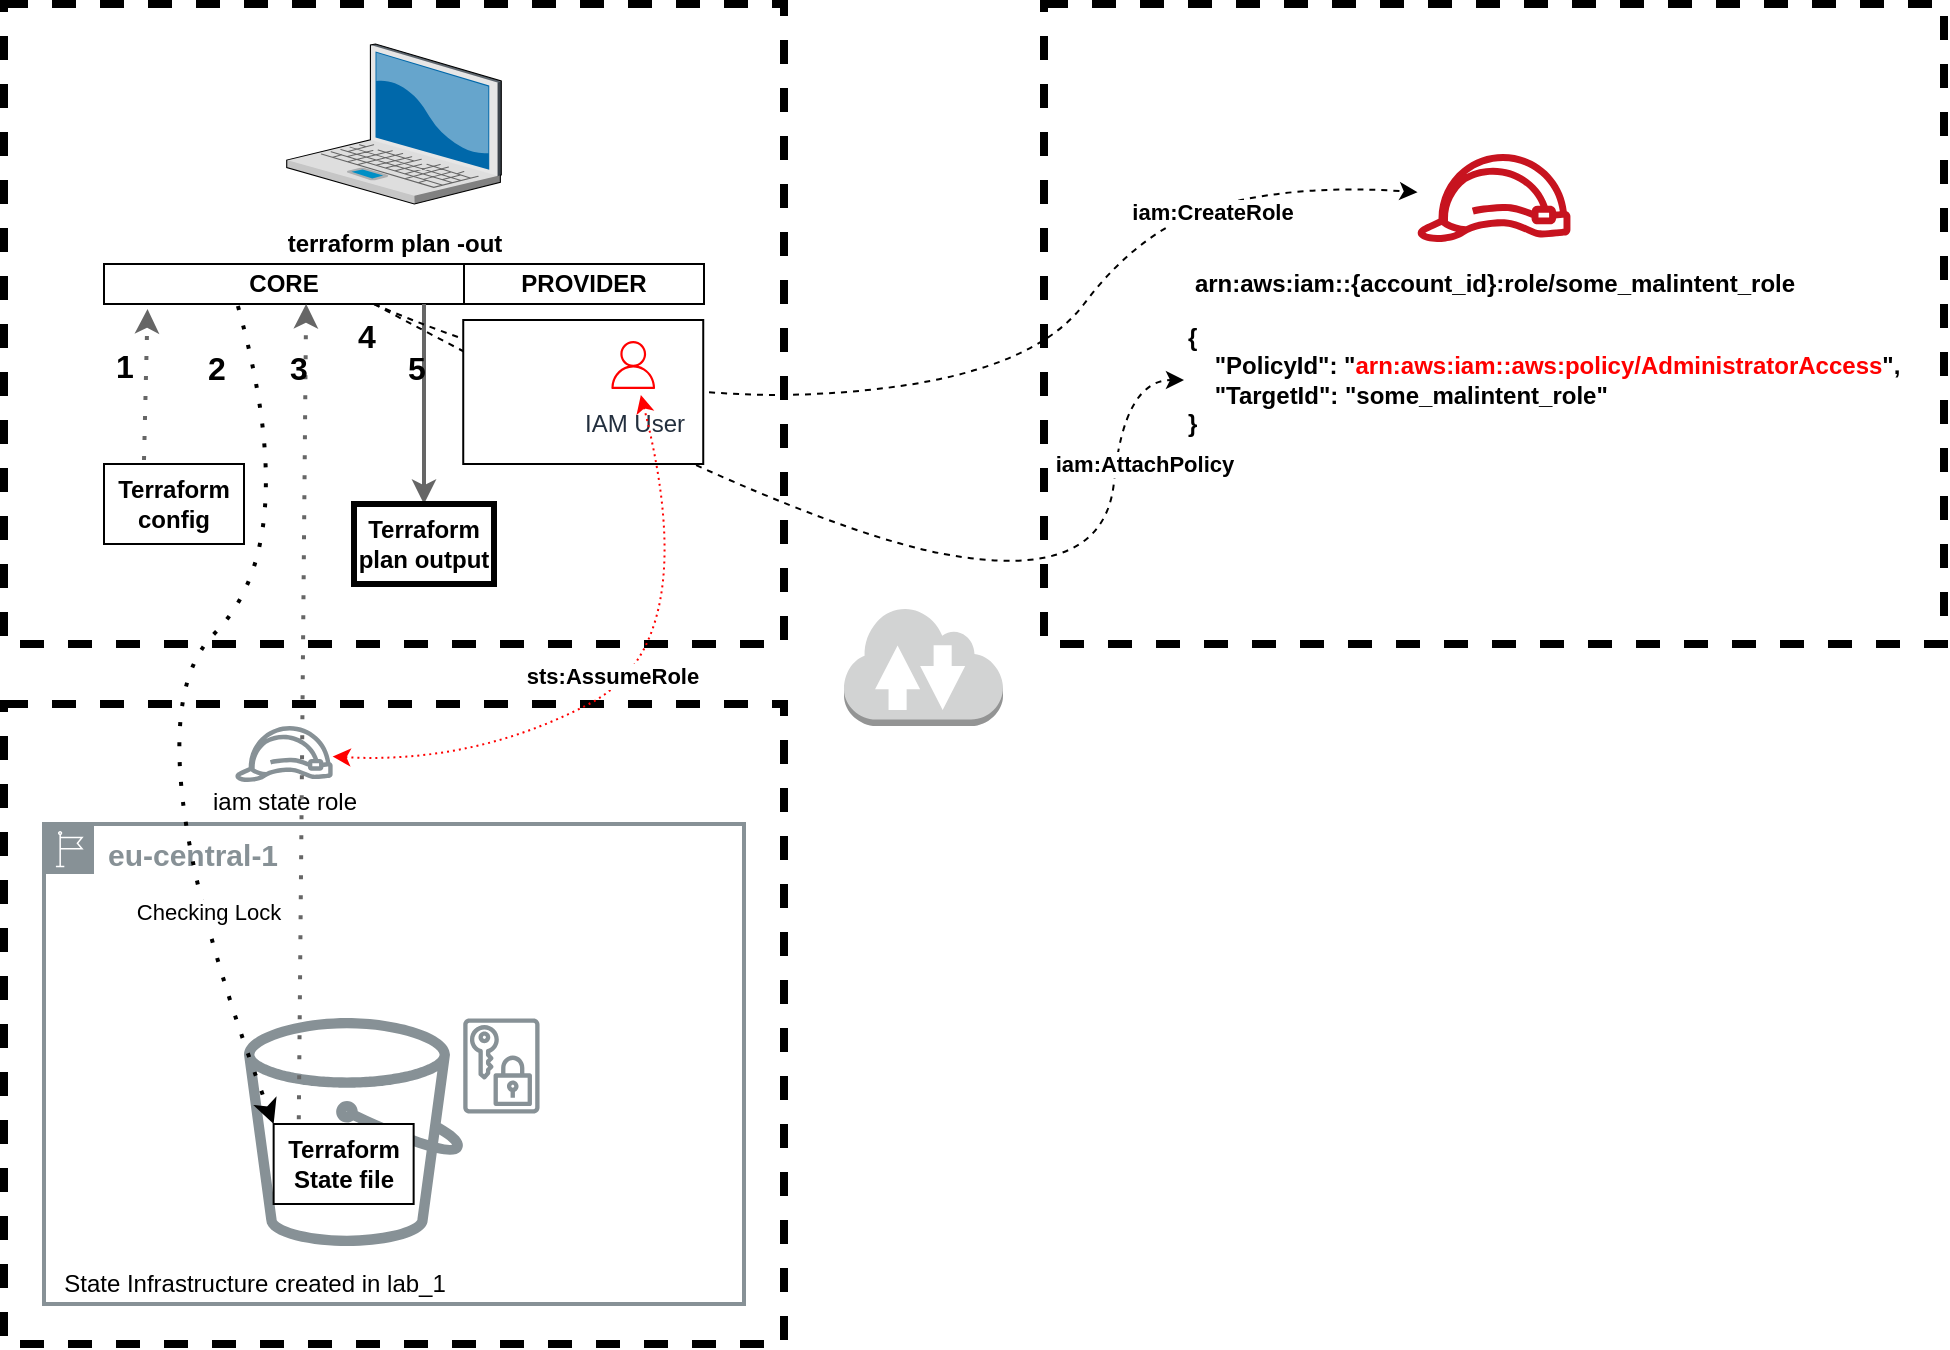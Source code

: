 <mxfile version="13.7.5" type="device"><diagram id="qVd_QFV3y8SOTGqyD-K3" name="Page-1"><mxGraphModel dx="2696" dy="1109" grid="1" gridSize="10" guides="1" tooltips="1" connect="1" arrows="1" fold="1" page="1" pageScale="1" pageWidth="850" pageHeight="1100" math="0" shadow="0"><root><mxCell id="0"/><mxCell id="1" parent="0"/><mxCell id="-T2PThqUDb3KptBthZA--11" value="" style="rounded=0;whiteSpace=wrap;html=1;fillColor=none;strokeWidth=4;dashed=1;" parent="1" vertex="1"><mxGeometry x="290" y="70" width="450" height="320" as="geometry"/></mxCell><mxCell id="-T2PThqUDb3KptBthZA--12" value="&lt;font style=&quot;font-size: 15px&quot;&gt;&lt;b&gt;eu-central-1&lt;/b&gt;&lt;/font&gt;" style="outlineConnect=0;gradientColor=none;html=1;whiteSpace=wrap;fontSize=12;fontStyle=0;shape=mxgraph.aws4.group;grIcon=mxgraph.aws4.group_region;fillColor=none;verticalAlign=top;align=left;spacingLeft=30;fontColor=#879196;strokeColor=#879196;strokeWidth=2;" parent="1" vertex="1"><mxGeometry x="-210" y="480" width="350" height="240" as="geometry"/></mxCell><mxCell id="iDBqMnYmGEMwvW7wy_eE-20" value="" style="rounded=0;whiteSpace=wrap;html=1;dashed=1;strokeWidth=4;fillColor=none;" parent="1" vertex="1"><mxGeometry x="-230" y="70" width="390" height="320" as="geometry"/></mxCell><mxCell id="-T2PThqUDb3KptBthZA--15" value="" style="rounded=0;whiteSpace=wrap;html=1;dashed=1;strokeWidth=4;fillColor=none;" parent="1" vertex="1"><mxGeometry x="-230" y="420" width="390" height="320" as="geometry"/></mxCell><mxCell id="-T2PThqUDb3KptBthZA--14" value="" style="outlineConnect=0;fontColor=#232F3E;gradientColor=none;strokeColor=none;dashed=0;verticalLabelPosition=bottom;verticalAlign=top;align=center;html=1;fontSize=12;fontStyle=0;aspect=fixed;pointerEvents=1;shape=mxgraph.aws4.bucket;fillColor=#879196;" parent="1" vertex="1"><mxGeometry x="-110" y="577" width="109.62" height="114" as="geometry"/></mxCell><mxCell id="-T2PThqUDb3KptBthZA--1" value="" style="verticalLabelPosition=bottom;aspect=fixed;html=1;verticalAlign=top;strokeColor=none;align=center;outlineConnect=0;shape=mxgraph.citrix.laptop_2;fontStyle=1" parent="1" vertex="1"><mxGeometry x="-88.64" y="90" width="107.28" height="80" as="geometry"/></mxCell><mxCell id="-T2PThqUDb3KptBthZA--2" value="terraform plan -out" style="text;html=1;align=center;verticalAlign=middle;resizable=0;points=[];autosize=1;fontStyle=1" parent="1" vertex="1"><mxGeometry x="-95" y="180" width="120" height="20" as="geometry"/></mxCell><mxCell id="-T2PThqUDb3KptBthZA--3" value="Terraform config" style="whiteSpace=wrap;html=1;fontStyle=1" parent="1" vertex="1"><mxGeometry x="-180" y="300" width="70" height="40" as="geometry"/></mxCell><mxCell id="-T2PThqUDb3KptBthZA--4" value="PROVIDER" style="whiteSpace=wrap;html=1;fontStyle=1" parent="1" vertex="1"><mxGeometry y="200" width="120" height="20" as="geometry"/></mxCell><mxCell id="-T2PThqUDb3KptBthZA--5" value="CORE" style="whiteSpace=wrap;html=1;fontStyle=1" parent="1" vertex="1"><mxGeometry x="-180" y="200" width="180" height="20" as="geometry"/></mxCell><mxCell id="-T2PThqUDb3KptBthZA--6" value="Terraform State file" style="whiteSpace=wrap;html=1;fontStyle=1" parent="1" vertex="1"><mxGeometry x="-95.18" y="630" width="70" height="40" as="geometry"/></mxCell><mxCell id="-T2PThqUDb3KptBthZA--29" value="" style="outlineConnect=0;fontColor=#232F3E;gradientColor=none;strokeColor=none;dashed=0;verticalLabelPosition=bottom;verticalAlign=top;align=center;html=1;fontSize=12;fontStyle=0;aspect=fixed;pointerEvents=1;shape=mxgraph.aws4.data_encryption_key;fillColor=#879196;" parent="1" vertex="1"><mxGeometry x="-0.38" y="577" width="38.15" height="48" as="geometry"/></mxCell><mxCell id="-T2PThqUDb3KptBthZA--42" value="" style="endArrow=classic;html=1;dashed=1;strokeColor=#666666;strokeWidth=2;dashPattern=1 4;entryX=0.121;entryY=1.126;entryDx=0;entryDy=0;entryPerimeter=0;" parent="1" target="-T2PThqUDb3KptBthZA--5" edge="1"><mxGeometry width="50" height="50" relative="1" as="geometry"><mxPoint x="-160" y="298" as="sourcePoint"/><mxPoint x="-160" y="248" as="targetPoint"/></mxGeometry></mxCell><mxCell id="iDBqMnYmGEMwvW7wy_eE-24" value="" style="endArrow=none;html=1;strokeColor=#666666;strokeWidth=2;startArrow=classic;startFill=1;endFill=0;exitX=0.5;exitY=0;exitDx=0;exitDy=0;" parent="1" source="iDBqMnYmGEMwvW7wy_eE-99" edge="1"><mxGeometry width="50" height="50" relative="1" as="geometry"><mxPoint x="-18" y="320" as="sourcePoint"/><mxPoint x="-20" y="220" as="targetPoint"/></mxGeometry></mxCell><mxCell id="iDBqMnYmGEMwvW7wy_eE-28" value="" style="curved=1;endArrow=classic;html=1;strokeColor=#000000;dashed=1;dashPattern=1 4;entryX=0;entryY=0;entryDx=0;entryDy=0;strokeWidth=2;exitX=0.372;exitY=1.05;exitDx=0;exitDy=0;exitPerimeter=0;" parent="1" source="-T2PThqUDb3KptBthZA--5" target="-T2PThqUDb3KptBthZA--6" edge="1"><mxGeometry width="50" height="50" relative="1" as="geometry"><mxPoint x="-29" y="248" as="sourcePoint"/><mxPoint x="-39" y="398" as="targetPoint"/><Array as="points"><mxPoint x="-80" y="340"/><mxPoint x="-170" y="430"/></Array></mxGeometry></mxCell><mxCell id="iDBqMnYmGEMwvW7wy_eE-29" value="Checking Lock" style="edgeLabel;html=1;align=center;verticalAlign=middle;resizable=0;points=[];" parent="iDBqMnYmGEMwvW7wy_eE-28" vertex="1" connectable="0"><mxGeometry x="0.119" y="-16" relative="1" as="geometry"><mxPoint x="53.26" y="79.76" as="offset"/></mxGeometry></mxCell><mxCell id="iDBqMnYmGEMwvW7wy_eE-10" value="" style="shape=image;imageAspect=0;aspect=fixed;verticalLabelPosition=bottom;verticalAlign=top;strokeColor=#000000;strokeWidth=2;image=https://www.iconfinder.com/data/icons/amazon-aws-stencils/100/Database_copy_DynamoDB_Table-512.png;" parent="1" vertex="1"><mxGeometry x="-160" y="530" width="63" height="63" as="geometry"/></mxCell><mxCell id="-T2PThqUDb3KptBthZA--37" value="" style="outlineConnect=0;fontColor=#232F3E;gradientColor=none;strokeColor=none;dashed=0;verticalLabelPosition=bottom;verticalAlign=top;align=center;html=1;fontSize=12;fontStyle=0;aspect=fixed;pointerEvents=1;shape=mxgraph.aws4.role;fillColor=#879196;" parent="1" vertex="1"><mxGeometry x="-114.82" y="431" width="49.64" height="28" as="geometry"/></mxCell><mxCell id="-T2PThqUDb3KptBthZA--38" value="iam state role" style="text;html=1;align=center;verticalAlign=middle;resizable=0;points=[];autosize=1;" parent="1" vertex="1"><mxGeometry x="-135" y="459" width="90" height="20" as="geometry"/></mxCell><mxCell id="iDBqMnYmGEMwvW7wy_eE-33" value="" style="endArrow=classic;html=1;dashed=1;strokeColor=#666666;strokeWidth=2;dashPattern=1 4;startArrow=none;startFill=0;endFill=1;entryX=0.567;entryY=0.95;entryDx=0;entryDy=0;entryPerimeter=0;exitX=0.194;exitY=-0.084;exitDx=0;exitDy=0;exitPerimeter=0;" parent="1" edge="1"><mxGeometry width="50" height="50" relative="1" as="geometry"><mxPoint x="-82.6" y="627.64" as="sourcePoint"/><mxPoint x="-78.94" y="220.0" as="targetPoint"/></mxGeometry></mxCell><mxCell id="iDBqMnYmGEMwvW7wy_eE-47" value="" style="shape=image;imageAspect=0;aspect=fixed;verticalLabelPosition=bottom;verticalAlign=top;image=https://futurumresearch.com/wp-content/uploads/2020/01/aws-logo.png;fontStyle=1" parent="1" vertex="1"><mxGeometry x="290" y="70" width="100" height="75" as="geometry"/></mxCell><mxCell id="iDBqMnYmGEMwvW7wy_eE-48" value="" style="shape=image;imageAspect=0;aspect=fixed;verticalLabelPosition=bottom;verticalAlign=top;image=https://futurumresearch.com/wp-content/uploads/2020/01/aws-logo.png;fontStyle=1" parent="1" vertex="1"><mxGeometry x="-230" y="420" width="60" height="45" as="geometry"/></mxCell><mxCell id="iDBqMnYmGEMwvW7wy_eE-65" value="" style="curved=1;endArrow=classic;html=1;strokeColor=#000000;strokeWidth=1;dashed=1;" parent="1" target="iDBqMnYmGEMwvW7wy_eE-101" edge="1"><mxGeometry width="50" height="50" relative="1" as="geometry"><mxPoint x="-45" y="220" as="sourcePoint"/><mxPoint x="525.5" y="241.261" as="targetPoint"/><Array as="points"><mxPoint x="70" y="270"/><mxPoint x="280" y="260"/><mxPoint x="340" y="180"/><mxPoint x="420" y="160"/></Array></mxGeometry></mxCell><mxCell id="iDBqMnYmGEMwvW7wy_eE-102" value="&lt;b&gt;iam:CreateRole&lt;/b&gt;" style="edgeLabel;html=1;align=center;verticalAlign=middle;resizable=0;points=[];" parent="iDBqMnYmGEMwvW7wy_eE-65" vertex="1" connectable="0"><mxGeometry x="0.633" y="-2" relative="1" as="geometry"><mxPoint as="offset"/></mxGeometry></mxCell><mxCell id="iDBqMnYmGEMwvW7wy_eE-76" value="&lt;font style=&quot;font-size: 16px&quot;&gt;&lt;b&gt;1&lt;/b&gt;&lt;/font&gt;" style="text;html=1;align=center;verticalAlign=middle;resizable=0;points=[];autosize=1;" parent="1" vertex="1"><mxGeometry x="-180" y="240.5" width="20" height="20" as="geometry"/></mxCell><mxCell id="iDBqMnYmGEMwvW7wy_eE-77" value="&lt;font style=&quot;font-size: 16px&quot;&gt;&lt;b&gt;2&lt;/b&gt;&lt;/font&gt;" style="text;whiteSpace=wrap;html=1;" parent="1" vertex="1"><mxGeometry x="-130" y="235.5" width="15.18" height="30" as="geometry"/></mxCell><mxCell id="iDBqMnYmGEMwvW7wy_eE-78" value="&lt;font style=&quot;font-size: 16px&quot;&gt;&lt;b&gt;3&lt;/b&gt;&lt;/font&gt;" style="text;whiteSpace=wrap;html=1;" parent="1" vertex="1"><mxGeometry x="-88.64" y="235.5" width="12" height="30" as="geometry"/></mxCell><mxCell id="iDBqMnYmGEMwvW7wy_eE-80" value="&lt;font style=&quot;font-size: 16px&quot;&gt;&lt;b&gt;4&lt;/b&gt;&lt;/font&gt;" style="text;whiteSpace=wrap;html=1;" parent="1" vertex="1"><mxGeometry x="-55" y="220" width="19" height="30" as="geometry"/></mxCell><mxCell id="iDBqMnYmGEMwvW7wy_eE-81" value="&lt;font style=&quot;font-size: 16px&quot;&gt;&lt;b&gt;5&lt;/b&gt;&lt;/font&gt;" style="text;whiteSpace=wrap;html=1;" parent="1" vertex="1"><mxGeometry x="-30" y="235.5" width="19" height="30" as="geometry"/></mxCell><mxCell id="iDBqMnYmGEMwvW7wy_eE-1" value="" style="outlineConnect=0;dashed=0;verticalLabelPosition=bottom;verticalAlign=top;align=center;html=1;shape=mxgraph.aws3.internet_2;fillColor=#D2D3D3;gradientColor=none;strokeColor=#000000;" parent="1" vertex="1"><mxGeometry x="190" y="371" width="79.5" height="60" as="geometry"/></mxCell><mxCell id="iDBqMnYmGEMwvW7wy_eE-95" value="State Infrastructure created in lab_1" style="text;html=1;align=center;verticalAlign=middle;resizable=0;points=[];autosize=1;" parent="1" vertex="1"><mxGeometry x="-210.38" y="700" width="210" height="20" as="geometry"/></mxCell><mxCell id="iDBqMnYmGEMwvW7wy_eE-99" value="Terraform plan output" style="whiteSpace=wrap;html=1;fontStyle=1;strokeWidth=3;" parent="1" vertex="1"><mxGeometry x="-55.0" y="320" width="70" height="40" as="geometry"/></mxCell><mxCell id="iDBqMnYmGEMwvW7wy_eE-101" value="" style="outlineConnect=0;fontColor=#232F3E;gradientColor=none;fillColor=#C7131F;strokeColor=none;dashed=0;verticalLabelPosition=bottom;verticalAlign=top;align=center;html=1;fontSize=12;fontStyle=0;aspect=fixed;pointerEvents=1;shape=mxgraph.aws4.role;" parent="1" vertex="1"><mxGeometry x="476" y="145" width="78" height="44" as="geometry"/></mxCell><mxCell id="iDBqMnYmGEMwvW7wy_eE-103" value="" style="curved=1;endArrow=classic;html=1;strokeColor=#000000;strokeWidth=1;dashed=1;entryX=0;entryY=0.5;entryDx=0;entryDy=0;" parent="1" target="iDBqMnYmGEMwvW7wy_eE-105" edge="1"><mxGeometry width="50" height="50" relative="1" as="geometry"><mxPoint x="-45" y="220" as="sourcePoint"/><mxPoint x="476.383" y="227.277" as="targetPoint"/><Array as="points"><mxPoint x="160" y="330"/><mxPoint x="320" y="360"/><mxPoint x="330" y="258"/></Array></mxGeometry></mxCell><mxCell id="iDBqMnYmGEMwvW7wy_eE-104" value="&lt;b&gt;iam:AttachPolicy&lt;/b&gt;" style="edgeLabel;html=1;align=center;verticalAlign=middle;resizable=0;points=[];" parent="iDBqMnYmGEMwvW7wy_eE-103" vertex="1" connectable="0"><mxGeometry x="0.633" y="-2" relative="1" as="geometry"><mxPoint x="14.54" y="-24.77" as="offset"/></mxGeometry></mxCell><mxCell id="iDBqMnYmGEMwvW7wy_eE-105" value="&lt;b&gt;{&lt;br&gt;&amp;nbsp;&amp;nbsp;&amp;nbsp; &quot;PolicyId&quot;: &quot;&lt;font color=&quot;#FF0000&quot;&gt;arn:aws:iam::aws:policy/AdministratorAccess&lt;/font&gt;&quot;,&lt;br&gt;&amp;nbsp;&amp;nbsp;&amp;nbsp; &quot;TargetId&quot;: &quot;some_malintent_role&quot;&lt;br&gt;}&lt;/b&gt;" style="text;html=1;strokeColor=none;fillColor=none;align=left;verticalAlign=middle;whiteSpace=wrap;rounded=0;" parent="1" vertex="1"><mxGeometry x="360" y="228" width="380" height="60" as="geometry"/></mxCell><mxCell id="-T2PThqUDb3KptBthZA--7" value="" style="whiteSpace=wrap;html=1;fontStyle=1" parent="1" vertex="1"><mxGeometry x="-0.38" y="228" width="120" height="72" as="geometry"/></mxCell><mxCell id="-T2PThqUDb3KptBthZA--9" value="" style="shape=image;imageAspect=0;aspect=fixed;verticalLabelPosition=bottom;verticalAlign=top;image=https://futurumresearch.com/wp-content/uploads/2020/01/aws-logo.png;fontStyle=1" parent="1" vertex="1"><mxGeometry x="9.62" y="228" width="60" height="45" as="geometry"/></mxCell><mxCell id="-T2PThqUDb3KptBthZA--54" value="IAM User" style="outlineConnect=0;fontColor=#232F3E;gradientColor=none;fillColor=#ffffff;dashed=0;verticalLabelPosition=bottom;verticalAlign=top;align=center;html=1;fontSize=12;fontStyle=0;aspect=fixed;shape=mxgraph.aws4.resourceIcon;resIcon=mxgraph.aws4.user;labelBackgroundColor=#ffffff;strokeColor=#FF0000;" parent="1" vertex="1"><mxGeometry x="69.62" y="235.5" width="30" height="30" as="geometry"/></mxCell><mxCell id="iDBqMnYmGEMwvW7wy_eE-97" value="" style="curved=1;endArrow=classic;html=1;strokeColor=#FF0000;strokeWidth=1;startArrow=classic;startFill=1;dashed=1;dashPattern=1 2;" parent="1" source="-T2PThqUDb3KptBthZA--37" target="-T2PThqUDb3KptBthZA--54" edge="1"><mxGeometry width="50" height="50" relative="1" as="geometry"><mxPoint x="-45" y="450" as="sourcePoint"/><mxPoint x="5" y="400" as="targetPoint"/><Array as="points"><mxPoint x="5" y="450"/><mxPoint x="120" y="390"/></Array></mxGeometry></mxCell><mxCell id="iDBqMnYmGEMwvW7wy_eE-98" value="&lt;b&gt;sts:AssumeRole&lt;/b&gt;" style="edgeLabel;html=1;align=center;verticalAlign=middle;resizable=0;points=[];" parent="iDBqMnYmGEMwvW7wy_eE-97" vertex="1" connectable="0"><mxGeometry x="-0.035" y="1" relative="1" as="geometry"><mxPoint x="-9.02" y="-2.36" as="offset"/></mxGeometry></mxCell><mxCell id="iDBqMnYmGEMwvW7wy_eE-106" value="&lt;b&gt;arn:aws:iam::{account_id}:role/some_malintent_role&lt;/b&gt;" style="text;html=1;align=center;verticalAlign=middle;resizable=0;points=[];autosize=1;" parent="1" vertex="1"><mxGeometry x="360" y="200" width="310" height="20" as="geometry"/></mxCell></root></mxGraphModel></diagram></mxfile>